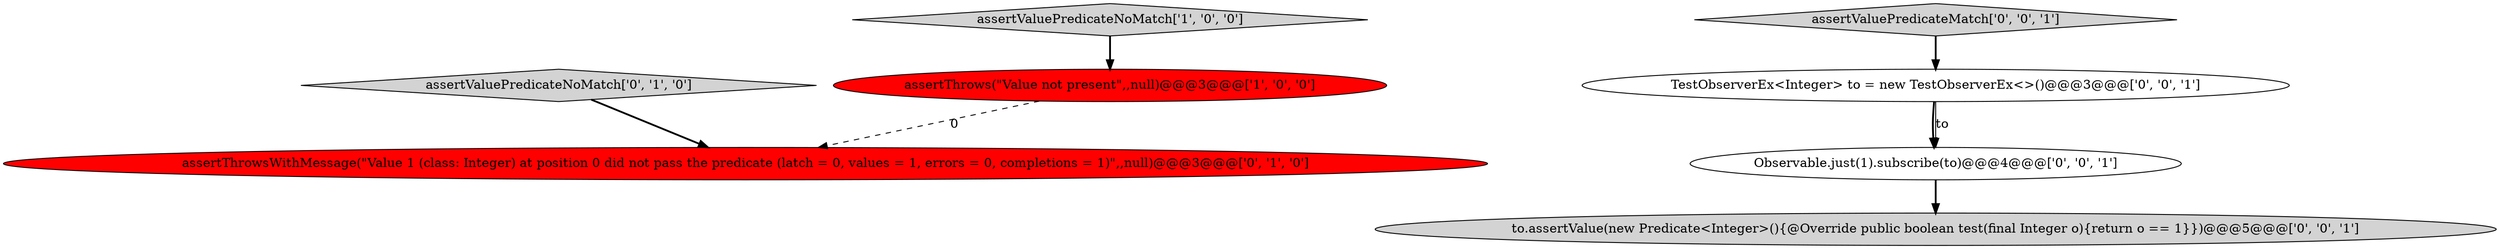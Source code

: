 digraph {
3 [style = filled, label = "assertValuePredicateNoMatch['0', '1', '0']", fillcolor = lightgray, shape = diamond image = "AAA0AAABBB2BBB"];
5 [style = filled, label = "to.assertValue(new Predicate<Integer>(){@Override public boolean test(final Integer o){return o == 1}})@@@5@@@['0', '0', '1']", fillcolor = lightgray, shape = ellipse image = "AAA0AAABBB3BBB"];
0 [style = filled, label = "assertValuePredicateNoMatch['1', '0', '0']", fillcolor = lightgray, shape = diamond image = "AAA0AAABBB1BBB"];
4 [style = filled, label = "TestObserverEx<Integer> to = new TestObserverEx<>()@@@3@@@['0', '0', '1']", fillcolor = white, shape = ellipse image = "AAA0AAABBB3BBB"];
6 [style = filled, label = "assertValuePredicateMatch['0', '0', '1']", fillcolor = lightgray, shape = diamond image = "AAA0AAABBB3BBB"];
7 [style = filled, label = "Observable.just(1).subscribe(to)@@@4@@@['0', '0', '1']", fillcolor = white, shape = ellipse image = "AAA0AAABBB3BBB"];
1 [style = filled, label = "assertThrows(\"Value not present\",,null)@@@3@@@['1', '0', '0']", fillcolor = red, shape = ellipse image = "AAA1AAABBB1BBB"];
2 [style = filled, label = "assertThrowsWithMessage(\"Value 1 (class: Integer) at position 0 did not pass the predicate (latch = 0, values = 1, errors = 0, completions = 1)\",,null)@@@3@@@['0', '1', '0']", fillcolor = red, shape = ellipse image = "AAA1AAABBB2BBB"];
6->4 [style = bold, label=""];
7->5 [style = bold, label=""];
1->2 [style = dashed, label="0"];
3->2 [style = bold, label=""];
0->1 [style = bold, label=""];
4->7 [style = bold, label=""];
4->7 [style = solid, label="to"];
}
